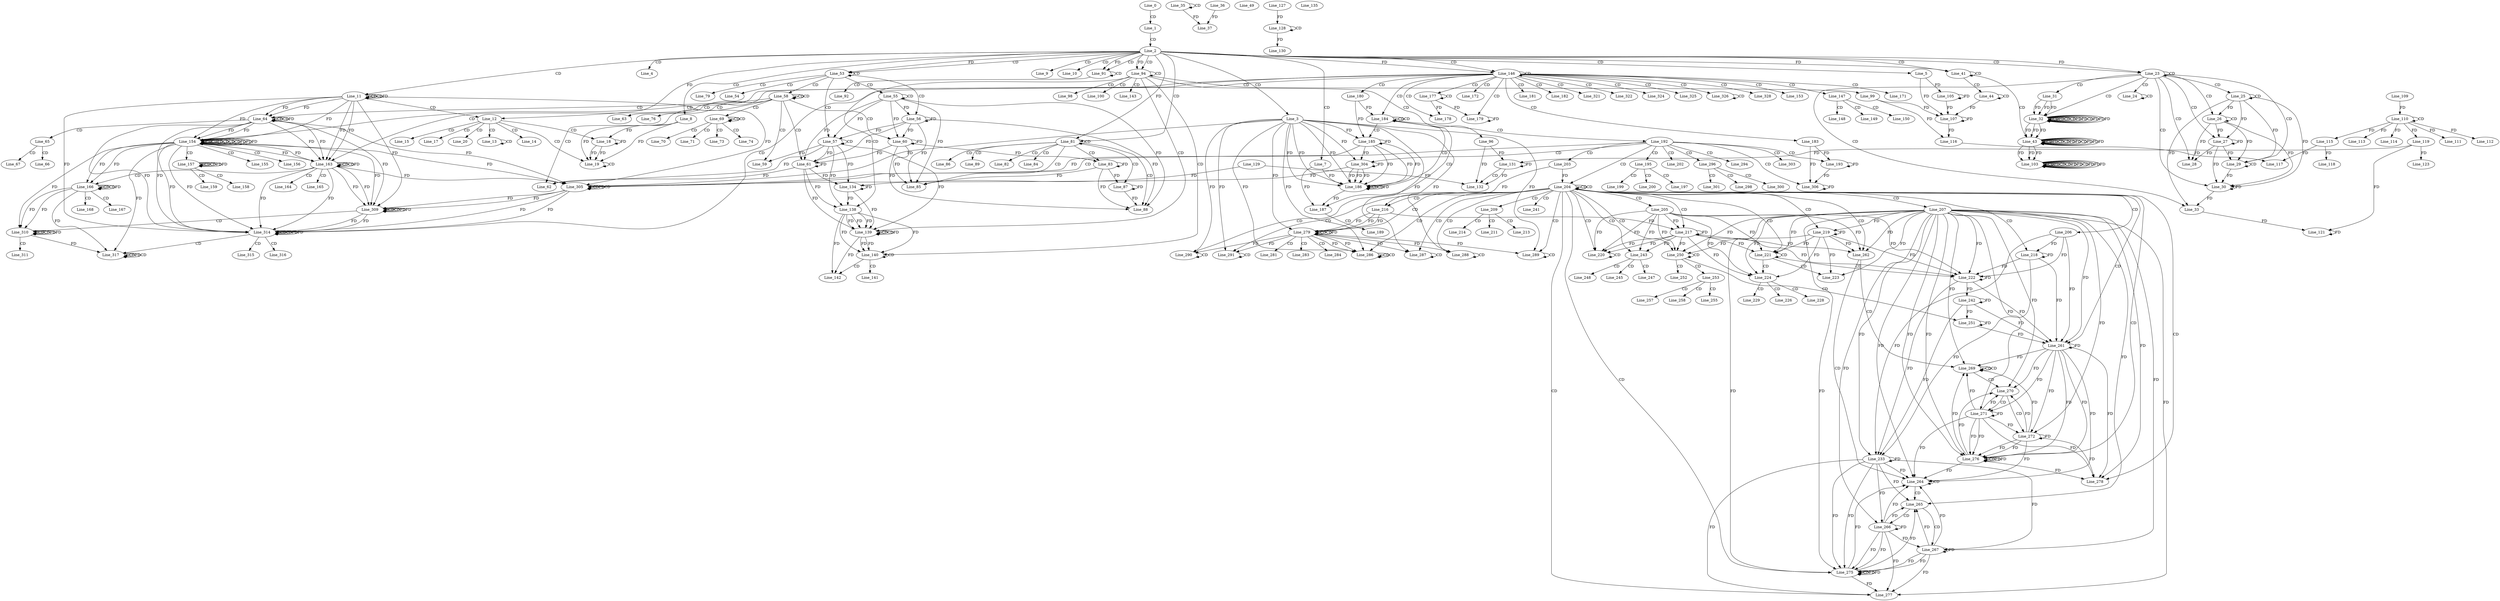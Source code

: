 digraph G {
  Line_0;
  Line_1;
  Line_2;
  Line_3;
  Line_4;
  Line_5;
  Line_7;
  Line_8;
  Line_9;
  Line_10;
  Line_11;
  Line_11;
  Line_11;
  Line_12;
  Line_12;
  Line_13;
  Line_13;
  Line_14;
  Line_15;
  Line_17;
  Line_18;
  Line_18;
  Line_19;
  Line_19;
  Line_20;
  Line_23;
  Line_23;
  Line_24;
  Line_24;
  Line_25;
  Line_25;
  Line_26;
  Line_26;
  Line_27;
  Line_27;
  Line_28;
  Line_29;
  Line_29;
  Line_30;
  Line_30;
  Line_31;
  Line_32;
  Line_32;
  Line_32;
  Line_32;
  Line_32;
  Line_33;
  Line_33;
  Line_35;
  Line_35;
  Line_37;
  Line_36;
  Line_41;
  Line_41;
  Line_43;
  Line_43;
  Line_43;
  Line_43;
  Line_43;
  Line_44;
  Line_44;
  Line_49;
  Line_53;
  Line_53;
  Line_54;
  Line_55;
  Line_55;
  Line_56;
  Line_56;
  Line_57;
  Line_57;
  Line_58;
  Line_58;
  Line_58;
  Line_59;
  Line_60;
  Line_61;
  Line_61;
  Line_62;
  Line_63;
  Line_64;
  Line_64;
  Line_64;
  Line_65;
  Line_66;
  Line_67;
  Line_69;
  Line_69;
  Line_69;
  Line_70;
  Line_71;
  Line_73;
  Line_74;
  Line_76;
  Line_79;
  Line_81;
  Line_81;
  Line_82;
  Line_83;
  Line_83;
  Line_84;
  Line_85;
  Line_86;
  Line_87;
  Line_88;
  Line_89;
  Line_91;
  Line_91;
  Line_92;
  Line_94;
  Line_94;
  Line_96;
  Line_98;
  Line_99;
  Line_100;
  Line_103;
  Line_103;
  Line_103;
  Line_103;
  Line_103;
  Line_105;
  Line_105;
  Line_107;
  Line_107;
  Line_110;
  Line_110;
  Line_109;
  Line_111;
  Line_112;
  Line_113;
  Line_114;
  Line_115;
  Line_116;
  Line_115;
  Line_117;
  Line_116;
  Line_118;
  Line_119;
  Line_121;
  Line_121;
  Line_119;
  Line_123;
  Line_128;
  Line_128;
  Line_127;
  Line_130;
  Line_131;
  Line_131;
  Line_131;
  Line_132;
  Line_129;
  Line_134;
  Line_134;
  Line_135;
  Line_138;
  Line_138;
  Line_139;
  Line_139;
  Line_139;
  Line_139;
  Line_140;
  Line_140;
  Line_141;
  Line_142;
  Line_143;
  Line_146;
  Line_146;
  Line_147;
  Line_148;
  Line_149;
  Line_150;
  Line_153;
  Line_154;
  Line_154;
  Line_154;
  Line_154;
  Line_154;
  Line_154;
  Line_155;
  Line_156;
  Line_157;
  Line_157;
  Line_157;
  Line_158;
  Line_159;
  Line_163;
  Line_163;
  Line_163;
  Line_164;
  Line_165;
  Line_166;
  Line_166;
  Line_166;
  Line_167;
  Line_168;
  Line_171;
  Line_172;
  Line_177;
  Line_177;
  Line_178;
  Line_178;
  Line_179;
  Line_179;
  Line_179;
  Line_180;
  Line_181;
  Line_182;
  Line_183;
  Line_184;
  Line_184;
  Line_185;
  Line_185;
  Line_185;
  Line_186;
  Line_186;
  Line_186;
  Line_186;
  Line_187;
  Line_189;
  Line_192;
  Line_193;
  Line_195;
  Line_197;
  Line_199;
  Line_200;
  Line_202;
  Line_203;
  Line_204;
  Line_204;
  Line_205;
  Line_206;
  Line_207;
  Line_209;
  Line_211;
  Line_213;
  Line_214;
  Line_216;
  Line_216;
  Line_217;
  Line_217;
  Line_217;
  Line_218;
  Line_219;
  Line_220;
  Line_220;
  Line_221;
  Line_221;
  Line_222;
  Line_222;
  Line_223;
  Line_224;
  Line_224;
  Line_226;
  Line_228;
  Line_229;
  Line_233;
  Line_233;
  Line_241;
  Line_242;
  Line_243;
  Line_243;
  Line_245;
  Line_247;
  Line_248;
  Line_250;
  Line_250;
  Line_250;
  Line_251;
  Line_251;
  Line_252;
  Line_253;
  Line_253;
  Line_255;
  Line_257;
  Line_258;
  Line_261;
  Line_261;
  Line_262;
  Line_262;
  Line_262;
  Line_264;
  Line_264;
  Line_264;
  Line_264;
  Line_265;
  Line_265;
  Line_265;
  Line_266;
  Line_267;
  Line_269;
  Line_269;
  Line_269;
  Line_270;
  Line_270;
  Line_270;
  Line_271;
  Line_272;
  Line_275;
  Line_275;
  Line_275;
  Line_275;
  Line_276;
  Line_276;
  Line_276;
  Line_276;
  Line_277;
  Line_278;
  Line_279;
  Line_279;
  Line_279;
  Line_279;
  Line_279;
  Line_281;
  Line_283;
  Line_284;
  Line_286;
  Line_286;
  Line_286;
  Line_287;
  Line_287;
  Line_287;
  Line_287;
  Line_288;
  Line_288;
  Line_288;
  Line_288;
  Line_288;
  Line_289;
  Line_289;
  Line_289;
  Line_289;
  Line_290;
  Line_290;
  Line_290;
  Line_290;
  Line_290;
  Line_291;
  Line_291;
  Line_291;
  Line_291;
  Line_294;
  Line_296;
  Line_298;
  Line_300;
  Line_301;
  Line_303;
  Line_304;
  Line_304;
  Line_305;
  Line_305;
  Line_305;
  Line_305;
  Line_306;
  Line_309;
  Line_309;
  Line_309;
  Line_310;
  Line_310;
  Line_310;
  Line_311;
  Line_314;
  Line_314;
  Line_314;
  Line_315;
  Line_316;
  Line_317;
  Line_317;
  Line_317;
  Line_317;
  Line_321;
  Line_322;
  Line_324;
  Line_325;
  Line_326;
  Line_326;
  Line_328;
  Line_0 -> Line_1 [ label="CD" ];
  Line_1 -> Line_2 [ label="CD" ];
  Line_2 -> Line_3 [ label="CD" ];
  Line_2 -> Line_4 [ label="CD" ];
  Line_2 -> Line_5 [ label="CD" ];
  Line_2 -> Line_7 [ label="CD" ];
  Line_2 -> Line_8 [ label="CD" ];
  Line_2 -> Line_9 [ label="CD" ];
  Line_2 -> Line_10 [ label="CD" ];
  Line_2 -> Line_11 [ label="CD" ];
  Line_11 -> Line_11 [ label="CD" ];
  Line_11 -> Line_11 [ label="CD" ];
  Line_11 -> Line_11 [ label="FD" ];
  Line_11 -> Line_12 [ label="CD" ];
  Line_2 -> Line_12 [ label="FD" ];
  Line_12 -> Line_13 [ label="CD" ];
  Line_13 -> Line_13 [ label="CD" ];
  Line_12 -> Line_14 [ label="CD" ];
  Line_12 -> Line_15 [ label="CD" ];
  Line_12 -> Line_17 [ label="CD" ];
  Line_12 -> Line_18 [ label="CD" ];
  Line_18 -> Line_18 [ label="FD" ];
  Line_8 -> Line_18 [ label="FD" ];
  Line_12 -> Line_19 [ label="CD" ];
  Line_18 -> Line_19 [ label="FD" ];
  Line_8 -> Line_19 [ label="FD" ];
  Line_19 -> Line_19 [ label="CD" ];
  Line_18 -> Line_19 [ label="FD" ];
  Line_8 -> Line_19 [ label="FD" ];
  Line_12 -> Line_20 [ label="CD" ];
  Line_2 -> Line_23 [ label="CD" ];
  Line_23 -> Line_23 [ label="CD" ];
  Line_2 -> Line_23 [ label="FD" ];
  Line_23 -> Line_24 [ label="CD" ];
  Line_24 -> Line_24 [ label="CD" ];
  Line_23 -> Line_25 [ label="CD" ];
  Line_25 -> Line_25 [ label="CD" ];
  Line_23 -> Line_26 [ label="CD" ];
  Line_26 -> Line_26 [ label="CD" ];
  Line_25 -> Line_26 [ label="FD" ];
  Line_23 -> Line_27 [ label="CD" ];
  Line_26 -> Line_27 [ label="FD" ];
  Line_27 -> Line_27 [ label="FD" ];
  Line_25 -> Line_27 [ label="FD" ];
  Line_23 -> Line_28 [ label="CD" ];
  Line_26 -> Line_28 [ label="FD" ];
  Line_27 -> Line_28 [ label="FD" ];
  Line_23 -> Line_29 [ label="CD" ];
  Line_29 -> Line_29 [ label="CD" ];
  Line_25 -> Line_29 [ label="FD" ];
  Line_26 -> Line_29 [ label="FD" ];
  Line_27 -> Line_29 [ label="FD" ];
  Line_23 -> Line_30 [ label="CD" ];
  Line_25 -> Line_30 [ label="FD" ];
  Line_30 -> Line_30 [ label="FD" ];
  Line_26 -> Line_30 [ label="FD" ];
  Line_27 -> Line_30 [ label="FD" ];
  Line_29 -> Line_30 [ label="FD" ];
  Line_23 -> Line_31 [ label="CD" ];
  Line_23 -> Line_32 [ label="CD" ];
  Line_32 -> Line_32 [ label="CD" ];
  Line_31 -> Line_32 [ label="FD" ];
  Line_32 -> Line_32 [ label="FD" ];
  Line_32 -> Line_32 [ label="CD" ];
  Line_32 -> Line_32 [ label="CD" ];
  Line_31 -> Line_32 [ label="FD" ];
  Line_32 -> Line_32 [ label="FD" ];
  Line_32 -> Line_32 [ label="FD" ];
  Line_32 -> Line_32 [ label="CD" ];
  Line_31 -> Line_32 [ label="FD" ];
  Line_32 -> Line_32 [ label="FD" ];
  Line_32 -> Line_32 [ label="FD" ];
  Line_32 -> Line_32 [ label="FD" ];
  Line_23 -> Line_33 [ label="CD" ];
  Line_25 -> Line_33 [ label="FD" ];
  Line_30 -> Line_33 [ label="FD" ];
  Line_35 -> Line_35 [ label="CD" ];
  Line_35 -> Line_37 [ label="FD" ];
  Line_36 -> Line_37 [ label="FD" ];
  Line_2 -> Line_41 [ label="CD" ];
  Line_41 -> Line_41 [ label="CD" ];
  Line_2 -> Line_41 [ label="FD" ];
  Line_41 -> Line_43 [ label="CD" ];
  Line_43 -> Line_43 [ label="CD" ];
  Line_32 -> Line_43 [ label="FD" ];
  Line_32 -> Line_43 [ label="FD" ];
  Line_43 -> Line_43 [ label="FD" ];
  Line_43 -> Line_43 [ label="CD" ];
  Line_43 -> Line_43 [ label="CD" ];
  Line_32 -> Line_43 [ label="FD" ];
  Line_43 -> Line_43 [ label="FD" ];
  Line_43 -> Line_43 [ label="FD" ];
  Line_43 -> Line_43 [ label="CD" ];
  Line_43 -> Line_43 [ label="FD" ];
  Line_43 -> Line_43 [ label="FD" ];
  Line_43 -> Line_43 [ label="FD" ];
  Line_41 -> Line_44 [ label="CD" ];
  Line_44 -> Line_44 [ label="CD" ];
  Line_2 -> Line_53 [ label="CD" ];
  Line_53 -> Line_53 [ label="CD" ];
  Line_2 -> Line_53 [ label="FD" ];
  Line_53 -> Line_54 [ label="CD" ];
  Line_53 -> Line_55 [ label="CD" ];
  Line_55 -> Line_55 [ label="CD" ];
  Line_53 -> Line_56 [ label="CD" ];
  Line_55 -> Line_56 [ label="FD" ];
  Line_56 -> Line_56 [ label="FD" ];
  Line_53 -> Line_57 [ label="CD" ];
  Line_57 -> Line_57 [ label="CD" ];
  Line_55 -> Line_57 [ label="FD" ];
  Line_56 -> Line_57 [ label="FD" ];
  Line_53 -> Line_58 [ label="CD" ];
  Line_58 -> Line_58 [ label="CD" ];
  Line_58 -> Line_58 [ label="CD" ];
  Line_58 -> Line_59 [ label="CD" ];
  Line_57 -> Line_59 [ label="FD" ];
  Line_58 -> Line_60 [ label="CD" ];
  Line_55 -> Line_60 [ label="FD" ];
  Line_56 -> Line_60 [ label="FD" ];
  Line_60 -> Line_60 [ label="FD" ];
  Line_58 -> Line_61 [ label="CD" ];
  Line_57 -> Line_61 [ label="FD" ];
  Line_61 -> Line_61 [ label="FD" ];
  Line_55 -> Line_61 [ label="FD" ];
  Line_56 -> Line_61 [ label="FD" ];
  Line_60 -> Line_61 [ label="FD" ];
  Line_58 -> Line_62 [ label="CD" ];
  Line_57 -> Line_62 [ label="FD" ];
  Line_61 -> Line_62 [ label="FD" ];
  Line_58 -> Line_63 [ label="CD" ];
  Line_58 -> Line_64 [ label="CD" ];
  Line_64 -> Line_64 [ label="CD" ];
  Line_11 -> Line_64 [ label="FD" ];
  Line_64 -> Line_64 [ label="CD" ];
  Line_64 -> Line_64 [ label="FD" ];
  Line_11 -> Line_64 [ label="FD" ];
  Line_64 -> Line_65 [ label="CD" ];
  Line_65 -> Line_66 [ label="CD" ];
  Line_65 -> Line_67 [ label="CD" ];
  Line_58 -> Line_69 [ label="CD" ];
  Line_69 -> Line_69 [ label="CD" ];
  Line_69 -> Line_69 [ label="CD" ];
  Line_69 -> Line_70 [ label="CD" ];
  Line_69 -> Line_71 [ label="CD" ];
  Line_69 -> Line_73 [ label="CD" ];
  Line_69 -> Line_74 [ label="CD" ];
  Line_58 -> Line_76 [ label="CD" ];
  Line_53 -> Line_79 [ label="CD" ];
  Line_2 -> Line_81 [ label="CD" ];
  Line_81 -> Line_81 [ label="CD" ];
  Line_2 -> Line_81 [ label="FD" ];
  Line_81 -> Line_82 [ label="CD" ];
  Line_81 -> Line_83 [ label="CD" ];
  Line_60 -> Line_83 [ label="FD" ];
  Line_83 -> Line_83 [ label="FD" ];
  Line_81 -> Line_84 [ label="CD" ];
  Line_81 -> Line_85 [ label="CD" ];
  Line_55 -> Line_85 [ label="FD" ];
  Line_56 -> Line_85 [ label="FD" ];
  Line_60 -> Line_85 [ label="FD" ];
  Line_83 -> Line_85 [ label="FD" ];
  Line_81 -> Line_86 [ label="CD" ];
  Line_81 -> Line_87 [ label="CD" ];
  Line_83 -> Line_87 [ label="FD" ];
  Line_87 -> Line_87 [ label="FD" ];
  Line_81 -> Line_88 [ label="CD" ];
  Line_55 -> Line_88 [ label="FD" ];
  Line_56 -> Line_88 [ label="FD" ];
  Line_60 -> Line_88 [ label="FD" ];
  Line_83 -> Line_88 [ label="FD" ];
  Line_87 -> Line_88 [ label="FD" ];
  Line_81 -> Line_89 [ label="CD" ];
  Line_2 -> Line_91 [ label="CD" ];
  Line_91 -> Line_91 [ label="CD" ];
  Line_2 -> Line_91 [ label="FD" ];
  Line_91 -> Line_92 [ label="CD" ];
  Line_2 -> Line_94 [ label="CD" ];
  Line_94 -> Line_94 [ label="CD" ];
  Line_2 -> Line_94 [ label="FD" ];
  Line_94 -> Line_96 [ label="CD" ];
  Line_94 -> Line_98 [ label="CD" ];
  Line_94 -> Line_99 [ label="CD" ];
  Line_94 -> Line_100 [ label="CD" ];
  Line_103 -> Line_103 [ label="CD" ];
  Line_43 -> Line_103 [ label="FD" ];
  Line_43 -> Line_103 [ label="FD" ];
  Line_103 -> Line_103 [ label="FD" ];
  Line_103 -> Line_103 [ label="CD" ];
  Line_103 -> Line_103 [ label="CD" ];
  Line_43 -> Line_103 [ label="FD" ];
  Line_103 -> Line_103 [ label="FD" ];
  Line_103 -> Line_103 [ label="FD" ];
  Line_103 -> Line_103 [ label="CD" ];
  Line_103 -> Line_103 [ label="FD" ];
  Line_103 -> Line_103 [ label="FD" ];
  Line_103 -> Line_103 [ label="FD" ];
  Line_5 -> Line_105 [ label="FD" ];
  Line_105 -> Line_105 [ label="FD" ];
  Line_99 -> Line_107 [ label="FD" ];
  Line_107 -> Line_107 [ label="FD" ];
  Line_44 -> Line_107 [ label="FD" ];
  Line_5 -> Line_107 [ label="FD" ];
  Line_105 -> Line_107 [ label="FD" ];
  Line_110 -> Line_110 [ label="CD" ];
  Line_109 -> Line_110 [ label="FD" ];
  Line_110 -> Line_111 [ label="FD" ];
  Line_110 -> Line_112 [ label="FD" ];
  Line_110 -> Line_113 [ label="FD" ];
  Line_110 -> Line_114 [ label="FD" ];
  Line_110 -> Line_115 [ label="FD" ];
  Line_99 -> Line_116 [ label="FD" ];
  Line_107 -> Line_116 [ label="FD" ];
  Line_115 -> Line_117 [ label="FD" ];
  Line_116 -> Line_117 [ label="FD" ];
  Line_115 -> Line_118 [ label="FD" ];
  Line_110 -> Line_119 [ label="FD" ];
  Line_121 -> Line_121 [ label="FD" ];
  Line_33 -> Line_121 [ label="FD" ];
  Line_119 -> Line_121 [ label="FD" ];
  Line_119 -> Line_123 [ label="FD" ];
  Line_128 -> Line_128 [ label="CD" ];
  Line_127 -> Line_128 [ label="FD" ];
  Line_128 -> Line_130 [ label="FD" ];
  Line_131 -> Line_131 [ label="FD" ];
  Line_96 -> Line_131 [ label="FD" ];
  Line_119 -> Line_131 [ label="FD" ];
  Line_131 -> Line_132 [ label="CD" ];
  Line_129 -> Line_132 [ label="FD" ];
  Line_131 -> Line_132 [ label="FD" ];
  Line_96 -> Line_132 [ label="FD" ];
  Line_57 -> Line_134 [ label="FD" ];
  Line_61 -> Line_134 [ label="FD" ];
  Line_134 -> Line_134 [ label="FD" ];
  Line_129 -> Line_134 [ label="FD" ];
  Line_94 -> Line_138 [ label="CD" ];
  Line_57 -> Line_138 [ label="FD" ];
  Line_61 -> Line_138 [ label="FD" ];
  Line_134 -> Line_138 [ label="FD" ];
  Line_94 -> Line_139 [ label="CD" ];
  Line_138 -> Line_139 [ label="FD" ];
  Line_139 -> Line_139 [ label="CD" ];
  Line_138 -> Line_139 [ label="FD" ];
  Line_139 -> Line_139 [ label="CD" ];
  Line_138 -> Line_139 [ label="FD" ];
  Line_139 -> Line_139 [ label="FD" ];
  Line_57 -> Line_139 [ label="FD" ];
  Line_61 -> Line_139 [ label="FD" ];
  Line_134 -> Line_139 [ label="FD" ];
  Line_94 -> Line_140 [ label="CD" ];
  Line_138 -> Line_140 [ label="FD" ];
  Line_139 -> Line_140 [ label="FD" ];
  Line_140 -> Line_140 [ label="CD" ];
  Line_138 -> Line_140 [ label="FD" ];
  Line_139 -> Line_140 [ label="FD" ];
  Line_140 -> Line_141 [ label="CD" ];
  Line_140 -> Line_142 [ label="CD" ];
  Line_138 -> Line_142 [ label="FD" ];
  Line_139 -> Line_142 [ label="FD" ];
  Line_94 -> Line_143 [ label="CD" ];
  Line_2 -> Line_146 [ label="CD" ];
  Line_146 -> Line_146 [ label="CD" ];
  Line_2 -> Line_146 [ label="FD" ];
  Line_146 -> Line_147 [ label="CD" ];
  Line_147 -> Line_148 [ label="CD" ];
  Line_147 -> Line_149 [ label="CD" ];
  Line_147 -> Line_150 [ label="CD" ];
  Line_146 -> Line_153 [ label="CD" ];
  Line_146 -> Line_154 [ label="CD" ];
  Line_154 -> Line_154 [ label="CD" ];
  Line_64 -> Line_154 [ label="FD" ];
  Line_11 -> Line_154 [ label="FD" ];
  Line_154 -> Line_154 [ label="CD" ];
  Line_154 -> Line_154 [ label="FD" ];
  Line_64 -> Line_154 [ label="FD" ];
  Line_11 -> Line_154 [ label="FD" ];
  Line_154 -> Line_154 [ label="CD" ];
  Line_154 -> Line_154 [ label="CD" ];
  Line_154 -> Line_154 [ label="CD" ];
  Line_154 -> Line_154 [ label="FD" ];
  Line_154 -> Line_155 [ label="CD" ];
  Line_154 -> Line_156 [ label="CD" ];
  Line_154 -> Line_157 [ label="CD" ];
  Line_157 -> Line_157 [ label="CD" ];
  Line_157 -> Line_157 [ label="CD" ];
  Line_157 -> Line_157 [ label="FD" ];
  Line_157 -> Line_158 [ label="CD" ];
  Line_157 -> Line_159 [ label="CD" ];
  Line_146 -> Line_163 [ label="CD" ];
  Line_163 -> Line_163 [ label="CD" ];
  Line_154 -> Line_163 [ label="FD" ];
  Line_64 -> Line_163 [ label="FD" ];
  Line_11 -> Line_163 [ label="FD" ];
  Line_163 -> Line_163 [ label="CD" ];
  Line_163 -> Line_163 [ label="FD" ];
  Line_154 -> Line_163 [ label="FD" ];
  Line_64 -> Line_163 [ label="FD" ];
  Line_11 -> Line_163 [ label="FD" ];
  Line_163 -> Line_164 [ label="CD" ];
  Line_163 -> Line_165 [ label="CD" ];
  Line_163 -> Line_166 [ label="CD" ];
  Line_166 -> Line_166 [ label="CD" ];
  Line_154 -> Line_166 [ label="FD" ];
  Line_166 -> Line_166 [ label="CD" ];
  Line_166 -> Line_166 [ label="FD" ];
  Line_154 -> Line_166 [ label="FD" ];
  Line_166 -> Line_167 [ label="CD" ];
  Line_166 -> Line_168 [ label="CD" ];
  Line_146 -> Line_171 [ label="CD" ];
  Line_146 -> Line_172 [ label="CD" ];
  Line_146 -> Line_177 [ label="CD" ];
  Line_177 -> Line_177 [ label="CD" ];
  Line_146 -> Line_178 [ label="CD" ];
  Line_177 -> Line_178 [ label="FD" ];
  Line_146 -> Line_179 [ label="CD" ];
  Line_177 -> Line_179 [ label="FD" ];
  Line_179 -> Line_179 [ label="FD" ];
  Line_146 -> Line_180 [ label="CD" ];
  Line_146 -> Line_181 [ label="CD" ];
  Line_146 -> Line_182 [ label="CD" ];
  Line_146 -> Line_183 [ label="CD" ];
  Line_146 -> Line_184 [ label="CD" ];
  Line_184 -> Line_184 [ label="CD" ];
  Line_184 -> Line_184 [ label="CD" ];
  Line_180 -> Line_184 [ label="FD" ];
  Line_184 -> Line_185 [ label="CD" ];
  Line_185 -> Line_185 [ label="FD" ];
  Line_3 -> Line_185 [ label="FD" ];
  Line_180 -> Line_185 [ label="FD" ];
  Line_184 -> Line_186 [ label="CD" ];
  Line_185 -> Line_186 [ label="FD" ];
  Line_3 -> Line_186 [ label="FD" ];
  Line_186 -> Line_186 [ label="CD" ];
  Line_185 -> Line_186 [ label="FD" ];
  Line_3 -> Line_186 [ label="FD" ];
  Line_186 -> Line_186 [ label="CD" ];
  Line_186 -> Line_186 [ label="FD" ];
  Line_7 -> Line_186 [ label="FD" ];
  Line_185 -> Line_186 [ label="FD" ];
  Line_3 -> Line_186 [ label="FD" ];
  Line_184 -> Line_187 [ label="CD" ];
  Line_186 -> Line_187 [ label="FD" ];
  Line_7 -> Line_187 [ label="FD" ];
  Line_187 -> Line_189 [ label="CD" ];
  Line_184 -> Line_192 [ label="CD" ];
  Line_192 -> Line_193 [ label="CD" ];
  Line_193 -> Line_193 [ label="FD" ];
  Line_183 -> Line_193 [ label="FD" ];
  Line_192 -> Line_195 [ label="CD" ];
  Line_195 -> Line_197 [ label="CD" ];
  Line_195 -> Line_199 [ label="CD" ];
  Line_195 -> Line_200 [ label="CD" ];
  Line_192 -> Line_202 [ label="CD" ];
  Line_192 -> Line_203 [ label="CD" ];
  Line_192 -> Line_204 [ label="CD" ];
  Line_204 -> Line_204 [ label="CD" ];
  Line_204 -> Line_204 [ label="CD" ];
  Line_203 -> Line_204 [ label="FD" ];
  Line_204 -> Line_205 [ label="CD" ];
  Line_204 -> Line_206 [ label="CD" ];
  Line_204 -> Line_207 [ label="CD" ];
  Line_204 -> Line_209 [ label="CD" ];
  Line_209 -> Line_211 [ label="CD" ];
  Line_209 -> Line_213 [ label="CD" ];
  Line_209 -> Line_214 [ label="CD" ];
  Line_204 -> Line_216 [ label="CD" ];
  Line_203 -> Line_216 [ label="FD" ];
  Line_204 -> Line_217 [ label="CD" ];
  Line_205 -> Line_217 [ label="FD" ];
  Line_217 -> Line_217 [ label="FD" ];
  Line_216 -> Line_217 [ label="FD" ];
  Line_204 -> Line_218 [ label="CD" ];
  Line_206 -> Line_218 [ label="FD" ];
  Line_218 -> Line_218 [ label="FD" ];
  Line_204 -> Line_219 [ label="CD" ];
  Line_207 -> Line_219 [ label="FD" ];
  Line_219 -> Line_219 [ label="FD" ];
  Line_204 -> Line_220 [ label="CD" ];
  Line_205 -> Line_220 [ label="FD" ];
  Line_217 -> Line_220 [ label="FD" ];
  Line_220 -> Line_220 [ label="CD" ];
  Line_205 -> Line_220 [ label="FD" ];
  Line_217 -> Line_220 [ label="FD" ];
  Line_204 -> Line_221 [ label="CD" ];
  Line_221 -> Line_221 [ label="CD" ];
  Line_205 -> Line_221 [ label="FD" ];
  Line_217 -> Line_221 [ label="FD" ];
  Line_207 -> Line_221 [ label="FD" ];
  Line_219 -> Line_221 [ label="FD" ];
  Line_221 -> Line_222 [ label="CD" ];
  Line_222 -> Line_222 [ label="FD" ];
  Line_206 -> Line_222 [ label="FD" ];
  Line_218 -> Line_222 [ label="FD" ];
  Line_205 -> Line_222 [ label="FD" ];
  Line_217 -> Line_222 [ label="FD" ];
  Line_207 -> Line_222 [ label="FD" ];
  Line_219 -> Line_222 [ label="FD" ];
  Line_221 -> Line_223 [ label="CD" ];
  Line_207 -> Line_223 [ label="FD" ];
  Line_219 -> Line_223 [ label="FD" ];
  Line_221 -> Line_224 [ label="CD" ];
  Line_207 -> Line_224 [ label="FD" ];
  Line_219 -> Line_224 [ label="FD" ];
  Line_205 -> Line_224 [ label="FD" ];
  Line_217 -> Line_224 [ label="FD" ];
  Line_224 -> Line_226 [ label="CD" ];
  Line_224 -> Line_228 [ label="CD" ];
  Line_224 -> Line_229 [ label="CD" ];
  Line_207 -> Line_233 [ label="FD" ];
  Line_233 -> Line_233 [ label="FD" ];
  Line_222 -> Line_233 [ label="FD" ];
  Line_206 -> Line_233 [ label="FD" ];
  Line_218 -> Line_233 [ label="FD" ];
  Line_204 -> Line_241 [ label="CD" ];
  Line_222 -> Line_242 [ label="FD" ];
  Line_242 -> Line_242 [ label="FD" ];
  Line_204 -> Line_243 [ label="CD" ];
  Line_205 -> Line_243 [ label="FD" ];
  Line_217 -> Line_243 [ label="FD" ];
  Line_243 -> Line_245 [ label="CD" ];
  Line_243 -> Line_247 [ label="CD" ];
  Line_243 -> Line_248 [ label="CD" ];
  Line_204 -> Line_250 [ label="CD" ];
  Line_250 -> Line_250 [ label="CD" ];
  Line_205 -> Line_250 [ label="FD" ];
  Line_217 -> Line_250 [ label="FD" ];
  Line_207 -> Line_250 [ label="FD" ];
  Line_219 -> Line_250 [ label="FD" ];
  Line_250 -> Line_251 [ label="CD" ];
  Line_251 -> Line_251 [ label="FD" ];
  Line_242 -> Line_251 [ label="FD" ];
  Line_250 -> Line_252 [ label="CD" ];
  Line_250 -> Line_253 [ label="CD" ];
  Line_253 -> Line_255 [ label="CD" ];
  Line_253 -> Line_257 [ label="CD" ];
  Line_253 -> Line_258 [ label="CD" ];
  Line_204 -> Line_261 [ label="CD" ];
  Line_207 -> Line_261 [ label="FD" ];
  Line_261 -> Line_261 [ label="FD" ];
  Line_251 -> Line_261 [ label="FD" ];
  Line_222 -> Line_261 [ label="FD" ];
  Line_206 -> Line_261 [ label="FD" ];
  Line_218 -> Line_261 [ label="FD" ];
  Line_242 -> Line_261 [ label="FD" ];
  Line_204 -> Line_262 [ label="CD" ];
  Line_205 -> Line_262 [ label="FD" ];
  Line_217 -> Line_262 [ label="FD" ];
  Line_207 -> Line_262 [ label="FD" ];
  Line_219 -> Line_262 [ label="FD" ];
  Line_262 -> Line_264 [ label="CD" ];
  Line_207 -> Line_264 [ label="FD" ];
  Line_233 -> Line_264 [ label="FD" ];
  Line_261 -> Line_264 [ label="FD" ];
  Line_264 -> Line_264 [ label="CD" ];
  Line_264 -> Line_265 [ label="CD" ];
  Line_207 -> Line_265 [ label="FD" ];
  Line_233 -> Line_265 [ label="FD" ];
  Line_265 -> Line_266 [ label="CD" ];
  Line_207 -> Line_266 [ label="FD" ];
  Line_233 -> Line_266 [ label="FD" ];
  Line_266 -> Line_266 [ label="FD" ];
  Line_265 -> Line_267 [ label="CD" ];
  Line_207 -> Line_267 [ label="FD" ];
  Line_233 -> Line_267 [ label="FD" ];
  Line_266 -> Line_267 [ label="FD" ];
  Line_267 -> Line_267 [ label="FD" ];
  Line_262 -> Line_269 [ label="CD" ];
  Line_269 -> Line_269 [ label="CD" ];
  Line_269 -> Line_269 [ label="CD" ];
  Line_207 -> Line_269 [ label="FD" ];
  Line_261 -> Line_269 [ label="FD" ];
  Line_269 -> Line_270 [ label="CD" ];
  Line_207 -> Line_270 [ label="FD" ];
  Line_261 -> Line_270 [ label="FD" ];
  Line_270 -> Line_271 [ label="CD" ];
  Line_207 -> Line_271 [ label="FD" ];
  Line_261 -> Line_271 [ label="FD" ];
  Line_271 -> Line_271 [ label="FD" ];
  Line_270 -> Line_272 [ label="CD" ];
  Line_207 -> Line_272 [ label="FD" ];
  Line_261 -> Line_272 [ label="FD" ];
  Line_271 -> Line_272 [ label="FD" ];
  Line_272 -> Line_272 [ label="FD" ];
  Line_204 -> Line_275 [ label="CD" ];
  Line_207 -> Line_275 [ label="FD" ];
  Line_233 -> Line_275 [ label="FD" ];
  Line_266 -> Line_275 [ label="FD" ];
  Line_267 -> Line_275 [ label="FD" ];
  Line_275 -> Line_275 [ label="CD" ];
  Line_207 -> Line_275 [ label="FD" ];
  Line_233 -> Line_275 [ label="FD" ];
  Line_266 -> Line_275 [ label="FD" ];
  Line_267 -> Line_275 [ label="FD" ];
  Line_275 -> Line_275 [ label="FD" ];
  Line_204 -> Line_276 [ label="CD" ];
  Line_207 -> Line_276 [ label="FD" ];
  Line_261 -> Line_276 [ label="FD" ];
  Line_271 -> Line_276 [ label="FD" ];
  Line_272 -> Line_276 [ label="FD" ];
  Line_276 -> Line_276 [ label="CD" ];
  Line_207 -> Line_276 [ label="FD" ];
  Line_261 -> Line_276 [ label="FD" ];
  Line_271 -> Line_276 [ label="FD" ];
  Line_272 -> Line_276 [ label="FD" ];
  Line_276 -> Line_276 [ label="FD" ];
  Line_204 -> Line_277 [ label="CD" ];
  Line_207 -> Line_277 [ label="FD" ];
  Line_233 -> Line_277 [ label="FD" ];
  Line_266 -> Line_277 [ label="FD" ];
  Line_267 -> Line_277 [ label="FD" ];
  Line_275 -> Line_277 [ label="FD" ];
  Line_204 -> Line_278 [ label="CD" ];
  Line_207 -> Line_278 [ label="FD" ];
  Line_261 -> Line_278 [ label="FD" ];
  Line_271 -> Line_278 [ label="FD" ];
  Line_272 -> Line_278 [ label="FD" ];
  Line_276 -> Line_278 [ label="FD" ];
  Line_204 -> Line_279 [ label="CD" ];
  Line_216 -> Line_279 [ label="FD" ];
  Line_279 -> Line_279 [ label="CD" ];
  Line_216 -> Line_279 [ label="FD" ];
  Line_279 -> Line_279 [ label="CD" ];
  Line_279 -> Line_279 [ label="FD" ];
  Line_3 -> Line_279 [ label="FD" ];
  Line_216 -> Line_279 [ label="FD" ];
  Line_279 -> Line_281 [ label="CD" ];
  Line_279 -> Line_283 [ label="CD" ];
  Line_279 -> Line_284 [ label="CD" ];
  Line_204 -> Line_286 [ label="CD" ];
  Line_279 -> Line_286 [ label="FD" ];
  Line_3 -> Line_286 [ label="FD" ];
  Line_286 -> Line_286 [ label="CD" ];
  Line_279 -> Line_286 [ label="FD" ];
  Line_3 -> Line_286 [ label="FD" ];
  Line_286 -> Line_286 [ label="CD" ];
  Line_204 -> Line_287 [ label="CD" ];
  Line_279 -> Line_287 [ label="FD" ];
  Line_3 -> Line_287 [ label="FD" ];
  Line_287 -> Line_287 [ label="CD" ];
  Line_204 -> Line_288 [ label="CD" ];
  Line_279 -> Line_288 [ label="FD" ];
  Line_3 -> Line_288 [ label="FD" ];
  Line_288 -> Line_288 [ label="CD" ];
  Line_204 -> Line_289 [ label="CD" ];
  Line_279 -> Line_289 [ label="FD" ];
  Line_3 -> Line_289 [ label="FD" ];
  Line_289 -> Line_289 [ label="CD" ];
  Line_204 -> Line_290 [ label="CD" ];
  Line_279 -> Line_290 [ label="FD" ];
  Line_3 -> Line_290 [ label="FD" ];
  Line_290 -> Line_290 [ label="CD" ];
  Line_204 -> Line_291 [ label="CD" ];
  Line_279 -> Line_291 [ label="FD" ];
  Line_3 -> Line_291 [ label="FD" ];
  Line_291 -> Line_291 [ label="CD" ];
  Line_192 -> Line_294 [ label="CD" ];
  Line_192 -> Line_296 [ label="CD" ];
  Line_296 -> Line_298 [ label="CD" ];
  Line_296 -> Line_300 [ label="CD" ];
  Line_296 -> Line_301 [ label="CD" ];
  Line_192 -> Line_303 [ label="CD" ];
  Line_192 -> Line_304 [ label="CD" ];
  Line_185 -> Line_304 [ label="FD" ];
  Line_304 -> Line_304 [ label="FD" ];
  Line_3 -> Line_304 [ label="FD" ];
  Line_192 -> Line_305 [ label="CD" ];
  Line_305 -> Line_305 [ label="CD" ];
  Line_163 -> Line_305 [ label="FD" ];
  Line_154 -> Line_305 [ label="FD" ];
  Line_64 -> Line_305 [ label="FD" ];
  Line_11 -> Line_305 [ label="FD" ];
  Line_305 -> Line_305 [ label="FD" ];
  Line_305 -> Line_305 [ label="CD" ];
  Line_185 -> Line_305 [ label="FD" ];
  Line_304 -> Line_305 [ label="FD" ];
  Line_3 -> Line_305 [ label="FD" ];
  Line_192 -> Line_306 [ label="CD" ];
  Line_193 -> Line_306 [ label="FD" ];
  Line_306 -> Line_306 [ label="FD" ];
  Line_183 -> Line_306 [ label="FD" ];
  Line_309 -> Line_309 [ label="CD" ];
  Line_305 -> Line_309 [ label="FD" ];
  Line_163 -> Line_309 [ label="FD" ];
  Line_309 -> Line_309 [ label="CD" ];
  Line_309 -> Line_309 [ label="FD" ];
  Line_305 -> Line_309 [ label="FD" ];
  Line_163 -> Line_309 [ label="FD" ];
  Line_154 -> Line_309 [ label="FD" ];
  Line_64 -> Line_309 [ label="FD" ];
  Line_11 -> Line_309 [ label="FD" ];
  Line_309 -> Line_310 [ label="CD" ];
  Line_310 -> Line_310 [ label="CD" ];
  Line_166 -> Line_310 [ label="FD" ];
  Line_310 -> Line_310 [ label="CD" ];
  Line_310 -> Line_310 [ label="FD" ];
  Line_166 -> Line_310 [ label="FD" ];
  Line_154 -> Line_310 [ label="FD" ];
  Line_310 -> Line_311 [ label="CD" ];
  Line_146 -> Line_314 [ label="CD" ];
  Line_314 -> Line_314 [ label="CD" ];
  Line_309 -> Line_314 [ label="FD" ];
  Line_305 -> Line_314 [ label="FD" ];
  Line_163 -> Line_314 [ label="FD" ];
  Line_154 -> Line_314 [ label="FD" ];
  Line_64 -> Line_314 [ label="FD" ];
  Line_314 -> Line_314 [ label="CD" ];
  Line_314 -> Line_314 [ label="FD" ];
  Line_309 -> Line_314 [ label="FD" ];
  Line_305 -> Line_314 [ label="FD" ];
  Line_163 -> Line_314 [ label="FD" ];
  Line_154 -> Line_314 [ label="FD" ];
  Line_64 -> Line_314 [ label="FD" ];
  Line_11 -> Line_314 [ label="FD" ];
  Line_314 -> Line_315 [ label="CD" ];
  Line_314 -> Line_316 [ label="CD" ];
  Line_314 -> Line_317 [ label="CD" ];
  Line_317 -> Line_317 [ label="CD" ];
  Line_310 -> Line_317 [ label="FD" ];
  Line_166 -> Line_317 [ label="FD" ];
  Line_154 -> Line_317 [ label="FD" ];
  Line_317 -> Line_317 [ label="FD" ];
  Line_317 -> Line_317 [ label="CD" ];
  Line_146 -> Line_321 [ label="CD" ];
  Line_146 -> Line_322 [ label="CD" ];
  Line_146 -> Line_324 [ label="CD" ];
  Line_146 -> Line_325 [ label="CD" ];
  Line_146 -> Line_326 [ label="CD" ];
  Line_326 -> Line_326 [ label="CD" ];
  Line_146 -> Line_328 [ label="CD" ];
  Line_154 -> Line_154 [ label="FD" ];
  Line_154 -> Line_154 [ label="FD" ];
  Line_157 -> Line_157 [ label="FD" ];
  Line_304 -> Line_186 [ label="FD" ];
  Line_304 -> Line_186 [ label="FD" ];
  Line_304 -> Line_186 [ label="FD" ];
  Line_242 -> Line_233 [ label="FD" ];
  Line_266 -> Line_264 [ label="FD" ];
  Line_267 -> Line_264 [ label="FD" ];
  Line_275 -> Line_264 [ label="FD" ];
  Line_271 -> Line_264 [ label="FD" ];
  Line_272 -> Line_264 [ label="FD" ];
  Line_276 -> Line_264 [ label="FD" ];
  Line_266 -> Line_265 [ label="FD" ];
  Line_267 -> Line_265 [ label="FD" ];
  Line_275 -> Line_265 [ label="FD" ];
  Line_271 -> Line_269 [ label="FD" ];
  Line_272 -> Line_269 [ label="FD" ];
  Line_276 -> Line_269 [ label="FD" ];
  Line_271 -> Line_270 [ label="FD" ];
  Line_272 -> Line_270 [ label="FD" ];
  Line_276 -> Line_270 [ label="FD" ];
  Line_275 -> Line_275 [ label="FD" ];
  Line_276 -> Line_276 [ label="FD" ];
  Line_309 -> Line_309 [ label="FD" ];
  Line_310 -> Line_310 [ label="FD" ];
  Line_314 -> Line_314 [ label="FD" ];
}
